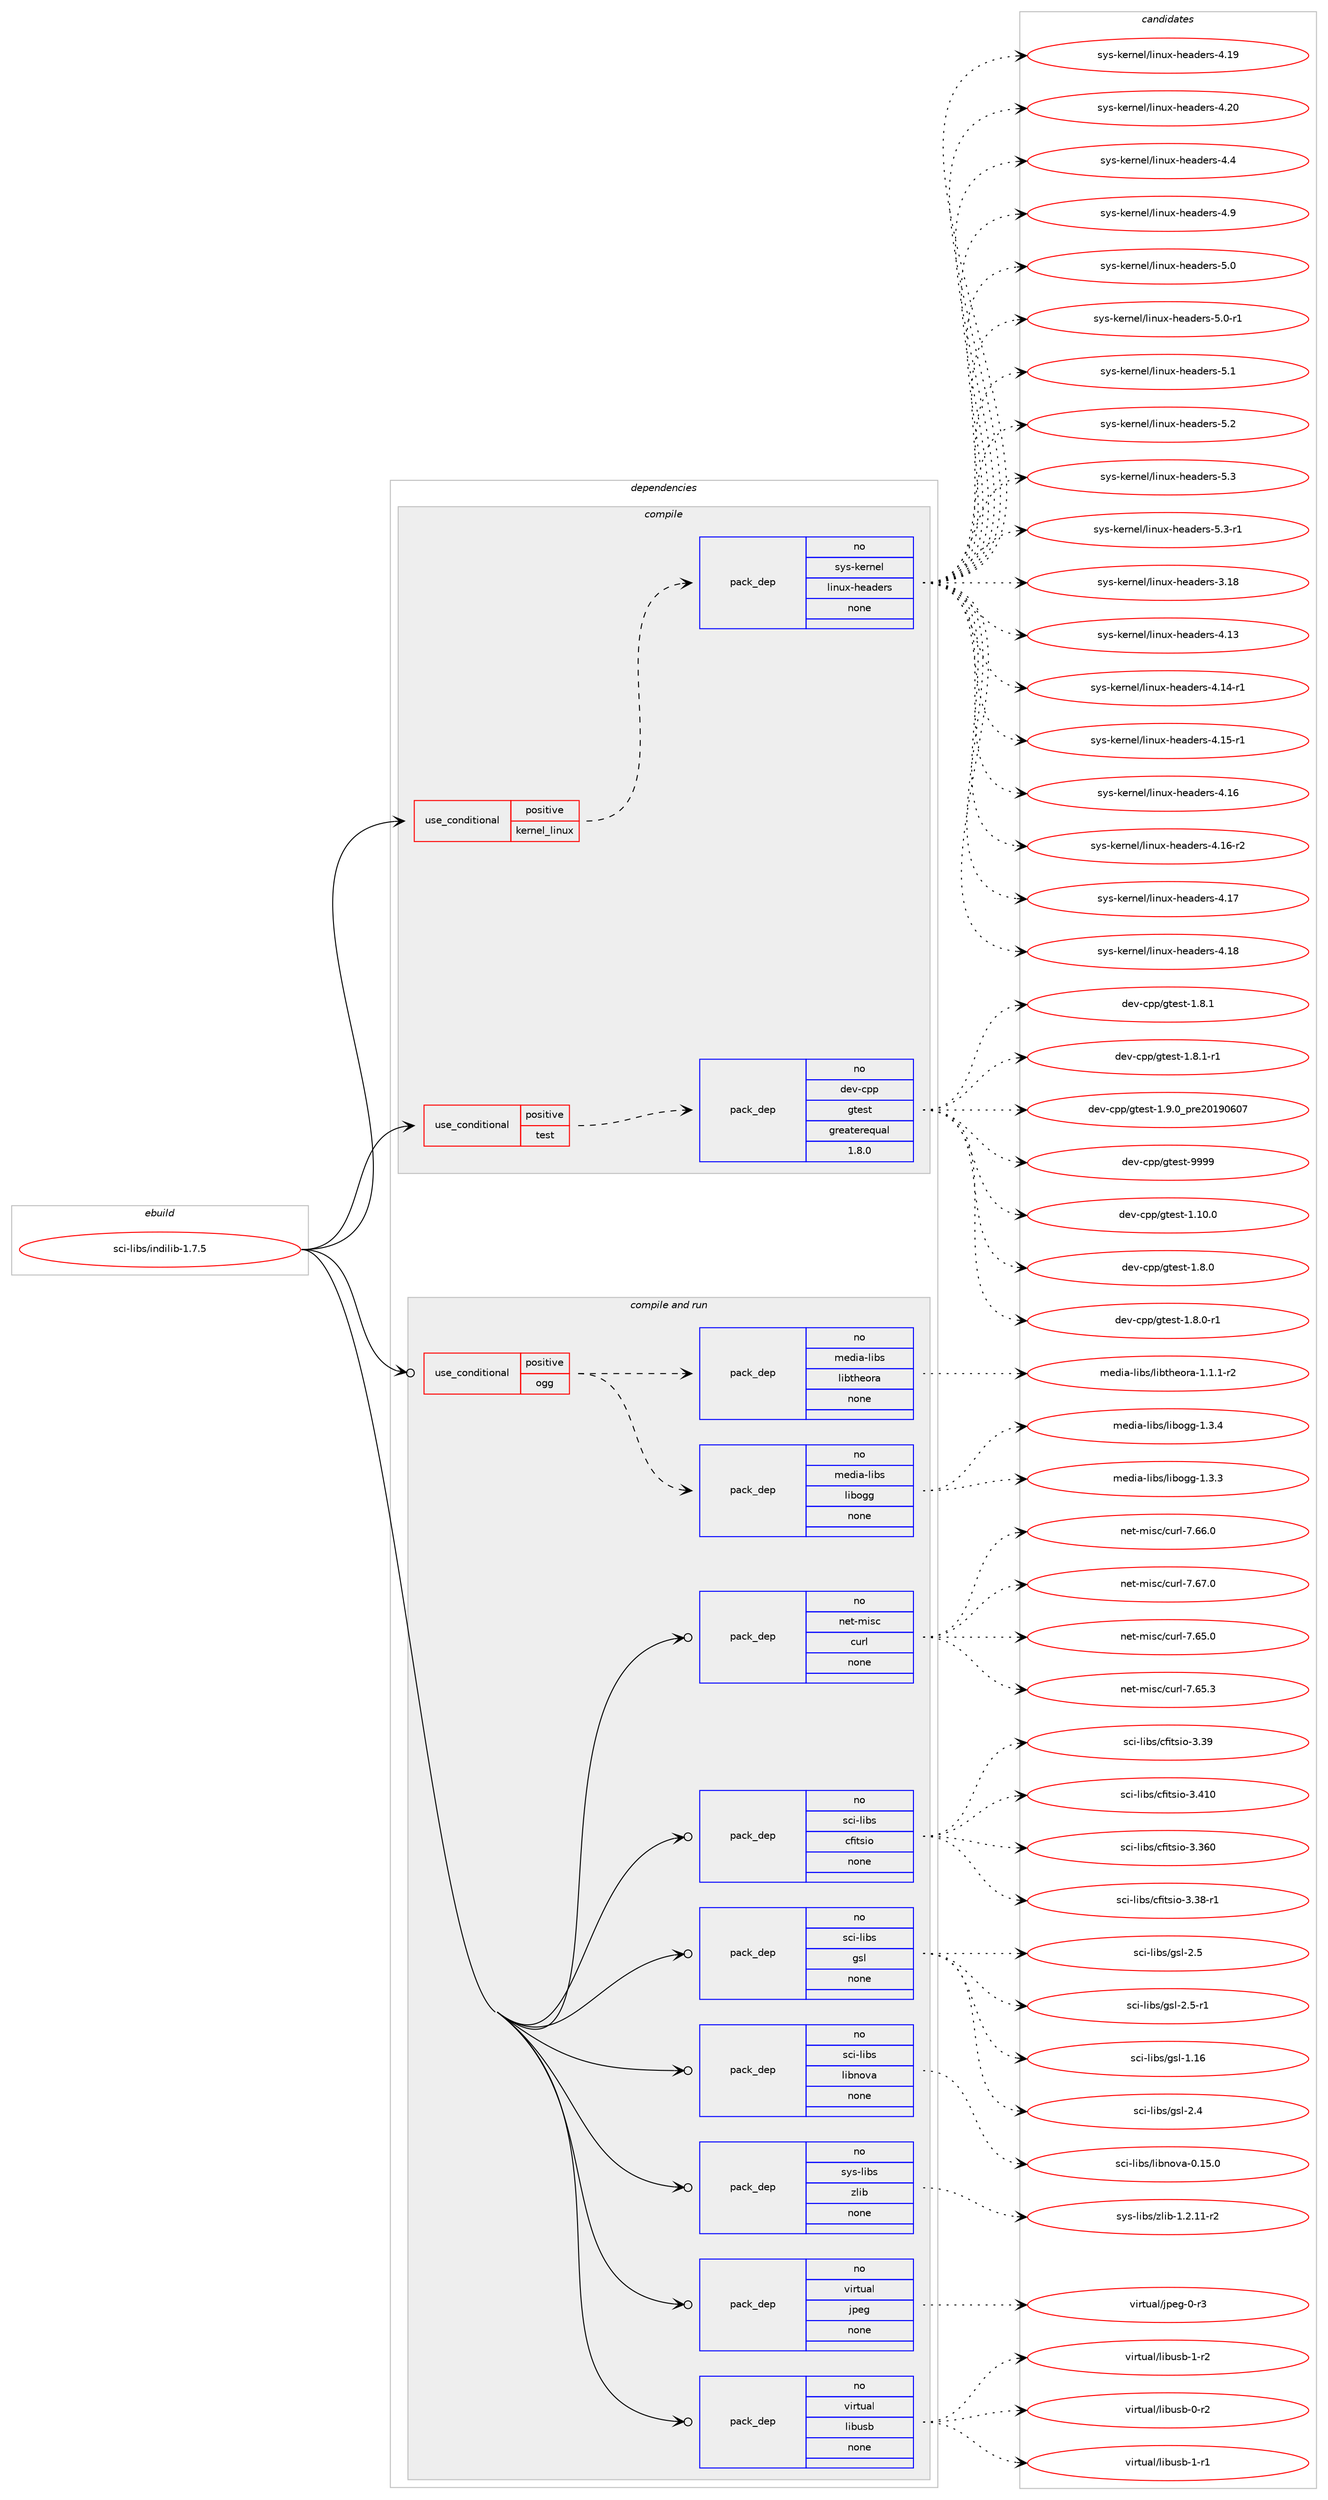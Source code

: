 digraph prolog {

# *************
# Graph options
# *************

newrank=true;
concentrate=true;
compound=true;
graph [rankdir=LR,fontname=Helvetica,fontsize=10,ranksep=1.5];#, ranksep=2.5, nodesep=0.2];
edge  [arrowhead=vee];
node  [fontname=Helvetica,fontsize=10];

# **********
# The ebuild
# **********

subgraph cluster_leftcol {
color=gray;
rank=same;
label=<<i>ebuild</i>>;
id [label="sci-libs/indilib-1.7.5", color=red, width=4, href="../sci-libs/indilib-1.7.5.svg"];
}

# ****************
# The dependencies
# ****************

subgraph cluster_midcol {
color=gray;
label=<<i>dependencies</i>>;
subgraph cluster_compile {
fillcolor="#eeeeee";
style=filled;
label=<<i>compile</i>>;
subgraph cond208150 {
dependency857327 [label=<<TABLE BORDER="0" CELLBORDER="1" CELLSPACING="0" CELLPADDING="4"><TR><TD ROWSPAN="3" CELLPADDING="10">use_conditional</TD></TR><TR><TD>positive</TD></TR><TR><TD>kernel_linux</TD></TR></TABLE>>, shape=none, color=red];
subgraph pack634036 {
dependency857328 [label=<<TABLE BORDER="0" CELLBORDER="1" CELLSPACING="0" CELLPADDING="4" WIDTH="220"><TR><TD ROWSPAN="6" CELLPADDING="30">pack_dep</TD></TR><TR><TD WIDTH="110">no</TD></TR><TR><TD>sys-kernel</TD></TR><TR><TD>linux-headers</TD></TR><TR><TD>none</TD></TR><TR><TD></TD></TR></TABLE>>, shape=none, color=blue];
}
dependency857327:e -> dependency857328:w [weight=20,style="dashed",arrowhead="vee"];
}
id:e -> dependency857327:w [weight=20,style="solid",arrowhead="vee"];
subgraph cond208151 {
dependency857329 [label=<<TABLE BORDER="0" CELLBORDER="1" CELLSPACING="0" CELLPADDING="4"><TR><TD ROWSPAN="3" CELLPADDING="10">use_conditional</TD></TR><TR><TD>positive</TD></TR><TR><TD>test</TD></TR></TABLE>>, shape=none, color=red];
subgraph pack634037 {
dependency857330 [label=<<TABLE BORDER="0" CELLBORDER="1" CELLSPACING="0" CELLPADDING="4" WIDTH="220"><TR><TD ROWSPAN="6" CELLPADDING="30">pack_dep</TD></TR><TR><TD WIDTH="110">no</TD></TR><TR><TD>dev-cpp</TD></TR><TR><TD>gtest</TD></TR><TR><TD>greaterequal</TD></TR><TR><TD>1.8.0</TD></TR></TABLE>>, shape=none, color=blue];
}
dependency857329:e -> dependency857330:w [weight=20,style="dashed",arrowhead="vee"];
}
id:e -> dependency857329:w [weight=20,style="solid",arrowhead="vee"];
}
subgraph cluster_compileandrun {
fillcolor="#eeeeee";
style=filled;
label=<<i>compile and run</i>>;
subgraph cond208152 {
dependency857331 [label=<<TABLE BORDER="0" CELLBORDER="1" CELLSPACING="0" CELLPADDING="4"><TR><TD ROWSPAN="3" CELLPADDING="10">use_conditional</TD></TR><TR><TD>positive</TD></TR><TR><TD>ogg</TD></TR></TABLE>>, shape=none, color=red];
subgraph pack634038 {
dependency857332 [label=<<TABLE BORDER="0" CELLBORDER="1" CELLSPACING="0" CELLPADDING="4" WIDTH="220"><TR><TD ROWSPAN="6" CELLPADDING="30">pack_dep</TD></TR><TR><TD WIDTH="110">no</TD></TR><TR><TD>media-libs</TD></TR><TR><TD>libogg</TD></TR><TR><TD>none</TD></TR><TR><TD></TD></TR></TABLE>>, shape=none, color=blue];
}
dependency857331:e -> dependency857332:w [weight=20,style="dashed",arrowhead="vee"];
subgraph pack634039 {
dependency857333 [label=<<TABLE BORDER="0" CELLBORDER="1" CELLSPACING="0" CELLPADDING="4" WIDTH="220"><TR><TD ROWSPAN="6" CELLPADDING="30">pack_dep</TD></TR><TR><TD WIDTH="110">no</TD></TR><TR><TD>media-libs</TD></TR><TR><TD>libtheora</TD></TR><TR><TD>none</TD></TR><TR><TD></TD></TR></TABLE>>, shape=none, color=blue];
}
dependency857331:e -> dependency857333:w [weight=20,style="dashed",arrowhead="vee"];
}
id:e -> dependency857331:w [weight=20,style="solid",arrowhead="odotvee"];
subgraph pack634040 {
dependency857334 [label=<<TABLE BORDER="0" CELLBORDER="1" CELLSPACING="0" CELLPADDING="4" WIDTH="220"><TR><TD ROWSPAN="6" CELLPADDING="30">pack_dep</TD></TR><TR><TD WIDTH="110">no</TD></TR><TR><TD>net-misc</TD></TR><TR><TD>curl</TD></TR><TR><TD>none</TD></TR><TR><TD></TD></TR></TABLE>>, shape=none, color=blue];
}
id:e -> dependency857334:w [weight=20,style="solid",arrowhead="odotvee"];
subgraph pack634041 {
dependency857335 [label=<<TABLE BORDER="0" CELLBORDER="1" CELLSPACING="0" CELLPADDING="4" WIDTH="220"><TR><TD ROWSPAN="6" CELLPADDING="30">pack_dep</TD></TR><TR><TD WIDTH="110">no</TD></TR><TR><TD>sci-libs</TD></TR><TR><TD>cfitsio</TD></TR><TR><TD>none</TD></TR><TR><TD></TD></TR></TABLE>>, shape=none, color=blue];
}
id:e -> dependency857335:w [weight=20,style="solid",arrowhead="odotvee"];
subgraph pack634042 {
dependency857336 [label=<<TABLE BORDER="0" CELLBORDER="1" CELLSPACING="0" CELLPADDING="4" WIDTH="220"><TR><TD ROWSPAN="6" CELLPADDING="30">pack_dep</TD></TR><TR><TD WIDTH="110">no</TD></TR><TR><TD>sci-libs</TD></TR><TR><TD>gsl</TD></TR><TR><TD>none</TD></TR><TR><TD></TD></TR></TABLE>>, shape=none, color=blue];
}
id:e -> dependency857336:w [weight=20,style="solid",arrowhead="odotvee"];
subgraph pack634043 {
dependency857337 [label=<<TABLE BORDER="0" CELLBORDER="1" CELLSPACING="0" CELLPADDING="4" WIDTH="220"><TR><TD ROWSPAN="6" CELLPADDING="30">pack_dep</TD></TR><TR><TD WIDTH="110">no</TD></TR><TR><TD>sci-libs</TD></TR><TR><TD>libnova</TD></TR><TR><TD>none</TD></TR><TR><TD></TD></TR></TABLE>>, shape=none, color=blue];
}
id:e -> dependency857337:w [weight=20,style="solid",arrowhead="odotvee"];
subgraph pack634044 {
dependency857338 [label=<<TABLE BORDER="0" CELLBORDER="1" CELLSPACING="0" CELLPADDING="4" WIDTH="220"><TR><TD ROWSPAN="6" CELLPADDING="30">pack_dep</TD></TR><TR><TD WIDTH="110">no</TD></TR><TR><TD>sys-libs</TD></TR><TR><TD>zlib</TD></TR><TR><TD>none</TD></TR><TR><TD></TD></TR></TABLE>>, shape=none, color=blue];
}
id:e -> dependency857338:w [weight=20,style="solid",arrowhead="odotvee"];
subgraph pack634045 {
dependency857339 [label=<<TABLE BORDER="0" CELLBORDER="1" CELLSPACING="0" CELLPADDING="4" WIDTH="220"><TR><TD ROWSPAN="6" CELLPADDING="30">pack_dep</TD></TR><TR><TD WIDTH="110">no</TD></TR><TR><TD>virtual</TD></TR><TR><TD>jpeg</TD></TR><TR><TD>none</TD></TR><TR><TD></TD></TR></TABLE>>, shape=none, color=blue];
}
id:e -> dependency857339:w [weight=20,style="solid",arrowhead="odotvee"];
subgraph pack634046 {
dependency857340 [label=<<TABLE BORDER="0" CELLBORDER="1" CELLSPACING="0" CELLPADDING="4" WIDTH="220"><TR><TD ROWSPAN="6" CELLPADDING="30">pack_dep</TD></TR><TR><TD WIDTH="110">no</TD></TR><TR><TD>virtual</TD></TR><TR><TD>libusb</TD></TR><TR><TD>none</TD></TR><TR><TD></TD></TR></TABLE>>, shape=none, color=blue];
}
id:e -> dependency857340:w [weight=20,style="solid",arrowhead="odotvee"];
}
subgraph cluster_run {
fillcolor="#eeeeee";
style=filled;
label=<<i>run</i>>;
}
}

# **************
# The candidates
# **************

subgraph cluster_choices {
rank=same;
color=gray;
label=<<i>candidates</i>>;

subgraph choice634036 {
color=black;
nodesep=1;
choice115121115451071011141101011084710810511011712045104101971001011141154551464956 [label="sys-kernel/linux-headers-3.18", color=red, width=4,href="../sys-kernel/linux-headers-3.18.svg"];
choice115121115451071011141101011084710810511011712045104101971001011141154552464951 [label="sys-kernel/linux-headers-4.13", color=red, width=4,href="../sys-kernel/linux-headers-4.13.svg"];
choice1151211154510710111411010110847108105110117120451041019710010111411545524649524511449 [label="sys-kernel/linux-headers-4.14-r1", color=red, width=4,href="../sys-kernel/linux-headers-4.14-r1.svg"];
choice1151211154510710111411010110847108105110117120451041019710010111411545524649534511449 [label="sys-kernel/linux-headers-4.15-r1", color=red, width=4,href="../sys-kernel/linux-headers-4.15-r1.svg"];
choice115121115451071011141101011084710810511011712045104101971001011141154552464954 [label="sys-kernel/linux-headers-4.16", color=red, width=4,href="../sys-kernel/linux-headers-4.16.svg"];
choice1151211154510710111411010110847108105110117120451041019710010111411545524649544511450 [label="sys-kernel/linux-headers-4.16-r2", color=red, width=4,href="../sys-kernel/linux-headers-4.16-r2.svg"];
choice115121115451071011141101011084710810511011712045104101971001011141154552464955 [label="sys-kernel/linux-headers-4.17", color=red, width=4,href="../sys-kernel/linux-headers-4.17.svg"];
choice115121115451071011141101011084710810511011712045104101971001011141154552464956 [label="sys-kernel/linux-headers-4.18", color=red, width=4,href="../sys-kernel/linux-headers-4.18.svg"];
choice115121115451071011141101011084710810511011712045104101971001011141154552464957 [label="sys-kernel/linux-headers-4.19", color=red, width=4,href="../sys-kernel/linux-headers-4.19.svg"];
choice115121115451071011141101011084710810511011712045104101971001011141154552465048 [label="sys-kernel/linux-headers-4.20", color=red, width=4,href="../sys-kernel/linux-headers-4.20.svg"];
choice1151211154510710111411010110847108105110117120451041019710010111411545524652 [label="sys-kernel/linux-headers-4.4", color=red, width=4,href="../sys-kernel/linux-headers-4.4.svg"];
choice1151211154510710111411010110847108105110117120451041019710010111411545524657 [label="sys-kernel/linux-headers-4.9", color=red, width=4,href="../sys-kernel/linux-headers-4.9.svg"];
choice1151211154510710111411010110847108105110117120451041019710010111411545534648 [label="sys-kernel/linux-headers-5.0", color=red, width=4,href="../sys-kernel/linux-headers-5.0.svg"];
choice11512111545107101114110101108471081051101171204510410197100101114115455346484511449 [label="sys-kernel/linux-headers-5.0-r1", color=red, width=4,href="../sys-kernel/linux-headers-5.0-r1.svg"];
choice1151211154510710111411010110847108105110117120451041019710010111411545534649 [label="sys-kernel/linux-headers-5.1", color=red, width=4,href="../sys-kernel/linux-headers-5.1.svg"];
choice1151211154510710111411010110847108105110117120451041019710010111411545534650 [label="sys-kernel/linux-headers-5.2", color=red, width=4,href="../sys-kernel/linux-headers-5.2.svg"];
choice1151211154510710111411010110847108105110117120451041019710010111411545534651 [label="sys-kernel/linux-headers-5.3", color=red, width=4,href="../sys-kernel/linux-headers-5.3.svg"];
choice11512111545107101114110101108471081051101171204510410197100101114115455346514511449 [label="sys-kernel/linux-headers-5.3-r1", color=red, width=4,href="../sys-kernel/linux-headers-5.3-r1.svg"];
dependency857328:e -> choice115121115451071011141101011084710810511011712045104101971001011141154551464956:w [style=dotted,weight="100"];
dependency857328:e -> choice115121115451071011141101011084710810511011712045104101971001011141154552464951:w [style=dotted,weight="100"];
dependency857328:e -> choice1151211154510710111411010110847108105110117120451041019710010111411545524649524511449:w [style=dotted,weight="100"];
dependency857328:e -> choice1151211154510710111411010110847108105110117120451041019710010111411545524649534511449:w [style=dotted,weight="100"];
dependency857328:e -> choice115121115451071011141101011084710810511011712045104101971001011141154552464954:w [style=dotted,weight="100"];
dependency857328:e -> choice1151211154510710111411010110847108105110117120451041019710010111411545524649544511450:w [style=dotted,weight="100"];
dependency857328:e -> choice115121115451071011141101011084710810511011712045104101971001011141154552464955:w [style=dotted,weight="100"];
dependency857328:e -> choice115121115451071011141101011084710810511011712045104101971001011141154552464956:w [style=dotted,weight="100"];
dependency857328:e -> choice115121115451071011141101011084710810511011712045104101971001011141154552464957:w [style=dotted,weight="100"];
dependency857328:e -> choice115121115451071011141101011084710810511011712045104101971001011141154552465048:w [style=dotted,weight="100"];
dependency857328:e -> choice1151211154510710111411010110847108105110117120451041019710010111411545524652:w [style=dotted,weight="100"];
dependency857328:e -> choice1151211154510710111411010110847108105110117120451041019710010111411545524657:w [style=dotted,weight="100"];
dependency857328:e -> choice1151211154510710111411010110847108105110117120451041019710010111411545534648:w [style=dotted,weight="100"];
dependency857328:e -> choice11512111545107101114110101108471081051101171204510410197100101114115455346484511449:w [style=dotted,weight="100"];
dependency857328:e -> choice1151211154510710111411010110847108105110117120451041019710010111411545534649:w [style=dotted,weight="100"];
dependency857328:e -> choice1151211154510710111411010110847108105110117120451041019710010111411545534650:w [style=dotted,weight="100"];
dependency857328:e -> choice1151211154510710111411010110847108105110117120451041019710010111411545534651:w [style=dotted,weight="100"];
dependency857328:e -> choice11512111545107101114110101108471081051101171204510410197100101114115455346514511449:w [style=dotted,weight="100"];
}
subgraph choice634037 {
color=black;
nodesep=1;
choice10010111845991121124710311610111511645494649484648 [label="dev-cpp/gtest-1.10.0", color=red, width=4,href="../dev-cpp/gtest-1.10.0.svg"];
choice100101118459911211247103116101115116454946564648 [label="dev-cpp/gtest-1.8.0", color=red, width=4,href="../dev-cpp/gtest-1.8.0.svg"];
choice1001011184599112112471031161011151164549465646484511449 [label="dev-cpp/gtest-1.8.0-r1", color=red, width=4,href="../dev-cpp/gtest-1.8.0-r1.svg"];
choice100101118459911211247103116101115116454946564649 [label="dev-cpp/gtest-1.8.1", color=red, width=4,href="../dev-cpp/gtest-1.8.1.svg"];
choice1001011184599112112471031161011151164549465646494511449 [label="dev-cpp/gtest-1.8.1-r1", color=red, width=4,href="../dev-cpp/gtest-1.8.1-r1.svg"];
choice100101118459911211247103116101115116454946574648951121141015048495748544855 [label="dev-cpp/gtest-1.9.0_pre20190607", color=red, width=4,href="../dev-cpp/gtest-1.9.0_pre20190607.svg"];
choice1001011184599112112471031161011151164557575757 [label="dev-cpp/gtest-9999", color=red, width=4,href="../dev-cpp/gtest-9999.svg"];
dependency857330:e -> choice10010111845991121124710311610111511645494649484648:w [style=dotted,weight="100"];
dependency857330:e -> choice100101118459911211247103116101115116454946564648:w [style=dotted,weight="100"];
dependency857330:e -> choice1001011184599112112471031161011151164549465646484511449:w [style=dotted,weight="100"];
dependency857330:e -> choice100101118459911211247103116101115116454946564649:w [style=dotted,weight="100"];
dependency857330:e -> choice1001011184599112112471031161011151164549465646494511449:w [style=dotted,weight="100"];
dependency857330:e -> choice100101118459911211247103116101115116454946574648951121141015048495748544855:w [style=dotted,weight="100"];
dependency857330:e -> choice1001011184599112112471031161011151164557575757:w [style=dotted,weight="100"];
}
subgraph choice634038 {
color=black;
nodesep=1;
choice1091011001059745108105981154710810598111103103454946514651 [label="media-libs/libogg-1.3.3", color=red, width=4,href="../media-libs/libogg-1.3.3.svg"];
choice1091011001059745108105981154710810598111103103454946514652 [label="media-libs/libogg-1.3.4", color=red, width=4,href="../media-libs/libogg-1.3.4.svg"];
dependency857332:e -> choice1091011001059745108105981154710810598111103103454946514651:w [style=dotted,weight="100"];
dependency857332:e -> choice1091011001059745108105981154710810598111103103454946514652:w [style=dotted,weight="100"];
}
subgraph choice634039 {
color=black;
nodesep=1;
choice1091011001059745108105981154710810598116104101111114974549464946494511450 [label="media-libs/libtheora-1.1.1-r2", color=red, width=4,href="../media-libs/libtheora-1.1.1-r2.svg"];
dependency857333:e -> choice1091011001059745108105981154710810598116104101111114974549464946494511450:w [style=dotted,weight="100"];
}
subgraph choice634040 {
color=black;
nodesep=1;
choice1101011164510910511599479911711410845554654534648 [label="net-misc/curl-7.65.0", color=red, width=4,href="../net-misc/curl-7.65.0.svg"];
choice1101011164510910511599479911711410845554654534651 [label="net-misc/curl-7.65.3", color=red, width=4,href="../net-misc/curl-7.65.3.svg"];
choice1101011164510910511599479911711410845554654544648 [label="net-misc/curl-7.66.0", color=red, width=4,href="../net-misc/curl-7.66.0.svg"];
choice1101011164510910511599479911711410845554654554648 [label="net-misc/curl-7.67.0", color=red, width=4,href="../net-misc/curl-7.67.0.svg"];
dependency857334:e -> choice1101011164510910511599479911711410845554654534648:w [style=dotted,weight="100"];
dependency857334:e -> choice1101011164510910511599479911711410845554654534651:w [style=dotted,weight="100"];
dependency857334:e -> choice1101011164510910511599479911711410845554654544648:w [style=dotted,weight="100"];
dependency857334:e -> choice1101011164510910511599479911711410845554654554648:w [style=dotted,weight="100"];
}
subgraph choice634041 {
color=black;
nodesep=1;
choice1159910545108105981154799102105116115105111455146515448 [label="sci-libs/cfitsio-3.360", color=red, width=4,href="../sci-libs/cfitsio-3.360.svg"];
choice115991054510810598115479910210511611510511145514651564511449 [label="sci-libs/cfitsio-3.38-r1", color=red, width=4,href="../sci-libs/cfitsio-3.38-r1.svg"];
choice11599105451081059811547991021051161151051114551465157 [label="sci-libs/cfitsio-3.39", color=red, width=4,href="../sci-libs/cfitsio-3.39.svg"];
choice1159910545108105981154799102105116115105111455146524948 [label="sci-libs/cfitsio-3.410", color=red, width=4,href="../sci-libs/cfitsio-3.410.svg"];
dependency857335:e -> choice1159910545108105981154799102105116115105111455146515448:w [style=dotted,weight="100"];
dependency857335:e -> choice115991054510810598115479910210511611510511145514651564511449:w [style=dotted,weight="100"];
dependency857335:e -> choice11599105451081059811547991021051161151051114551465157:w [style=dotted,weight="100"];
dependency857335:e -> choice1159910545108105981154799102105116115105111455146524948:w [style=dotted,weight="100"];
}
subgraph choice634042 {
color=black;
nodesep=1;
choice115991054510810598115471031151084549464954 [label="sci-libs/gsl-1.16", color=red, width=4,href="../sci-libs/gsl-1.16.svg"];
choice1159910545108105981154710311510845504652 [label="sci-libs/gsl-2.4", color=red, width=4,href="../sci-libs/gsl-2.4.svg"];
choice1159910545108105981154710311510845504653 [label="sci-libs/gsl-2.5", color=red, width=4,href="../sci-libs/gsl-2.5.svg"];
choice11599105451081059811547103115108455046534511449 [label="sci-libs/gsl-2.5-r1", color=red, width=4,href="../sci-libs/gsl-2.5-r1.svg"];
dependency857336:e -> choice115991054510810598115471031151084549464954:w [style=dotted,weight="100"];
dependency857336:e -> choice1159910545108105981154710311510845504652:w [style=dotted,weight="100"];
dependency857336:e -> choice1159910545108105981154710311510845504653:w [style=dotted,weight="100"];
dependency857336:e -> choice11599105451081059811547103115108455046534511449:w [style=dotted,weight="100"];
}
subgraph choice634043 {
color=black;
nodesep=1;
choice11599105451081059811547108105981101111189745484649534648 [label="sci-libs/libnova-0.15.0", color=red, width=4,href="../sci-libs/libnova-0.15.0.svg"];
dependency857337:e -> choice11599105451081059811547108105981101111189745484649534648:w [style=dotted,weight="100"];
}
subgraph choice634044 {
color=black;
nodesep=1;
choice11512111545108105981154712210810598454946504649494511450 [label="sys-libs/zlib-1.2.11-r2", color=red, width=4,href="../sys-libs/zlib-1.2.11-r2.svg"];
dependency857338:e -> choice11512111545108105981154712210810598454946504649494511450:w [style=dotted,weight="100"];
}
subgraph choice634045 {
color=black;
nodesep=1;
choice118105114116117971084710611210110345484511451 [label="virtual/jpeg-0-r3", color=red, width=4,href="../virtual/jpeg-0-r3.svg"];
dependency857339:e -> choice118105114116117971084710611210110345484511451:w [style=dotted,weight="100"];
}
subgraph choice634046 {
color=black;
nodesep=1;
choice1181051141161179710847108105981171159845484511450 [label="virtual/libusb-0-r2", color=red, width=4,href="../virtual/libusb-0-r2.svg"];
choice1181051141161179710847108105981171159845494511449 [label="virtual/libusb-1-r1", color=red, width=4,href="../virtual/libusb-1-r1.svg"];
choice1181051141161179710847108105981171159845494511450 [label="virtual/libusb-1-r2", color=red, width=4,href="../virtual/libusb-1-r2.svg"];
dependency857340:e -> choice1181051141161179710847108105981171159845484511450:w [style=dotted,weight="100"];
dependency857340:e -> choice1181051141161179710847108105981171159845494511449:w [style=dotted,weight="100"];
dependency857340:e -> choice1181051141161179710847108105981171159845494511450:w [style=dotted,weight="100"];
}
}

}
